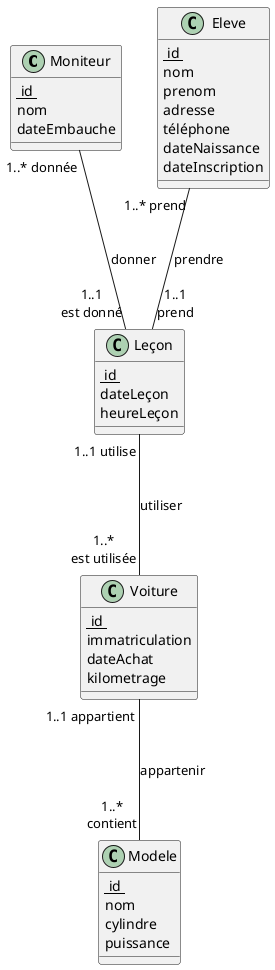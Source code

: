 @startuml
    class Moniteur {
        <u> id </u>
        nom
        dateEmbauche
    }
    class Leçon {
        <u> id </u>
        dateLeçon
        heureLeçon
    }
    class Voiture {
        <u> id </u>
        immatriculation
        dateAchat
        kilometrage
    }
    class Modele{
        <u> id </u>
        nom
        cylindre
        puissance
    }
    class Eleve {
        <u> id </u>
        nom
        prenom
        adresse
        téléphone
        dateNaissance
        dateInscription
    }
Eleve "1..* prend"---"1..1\nprend"Leçon:prendre
Leçon "1..1 utilise"---"1..*\nest utilisée"Voiture:utiliser
Moniteur "1..* donnée"---"1..1\nest donné"Leçon:donner
Voiture "1..1 appartient"---"1..*\ncontient"Modele:appartenir
@enduml